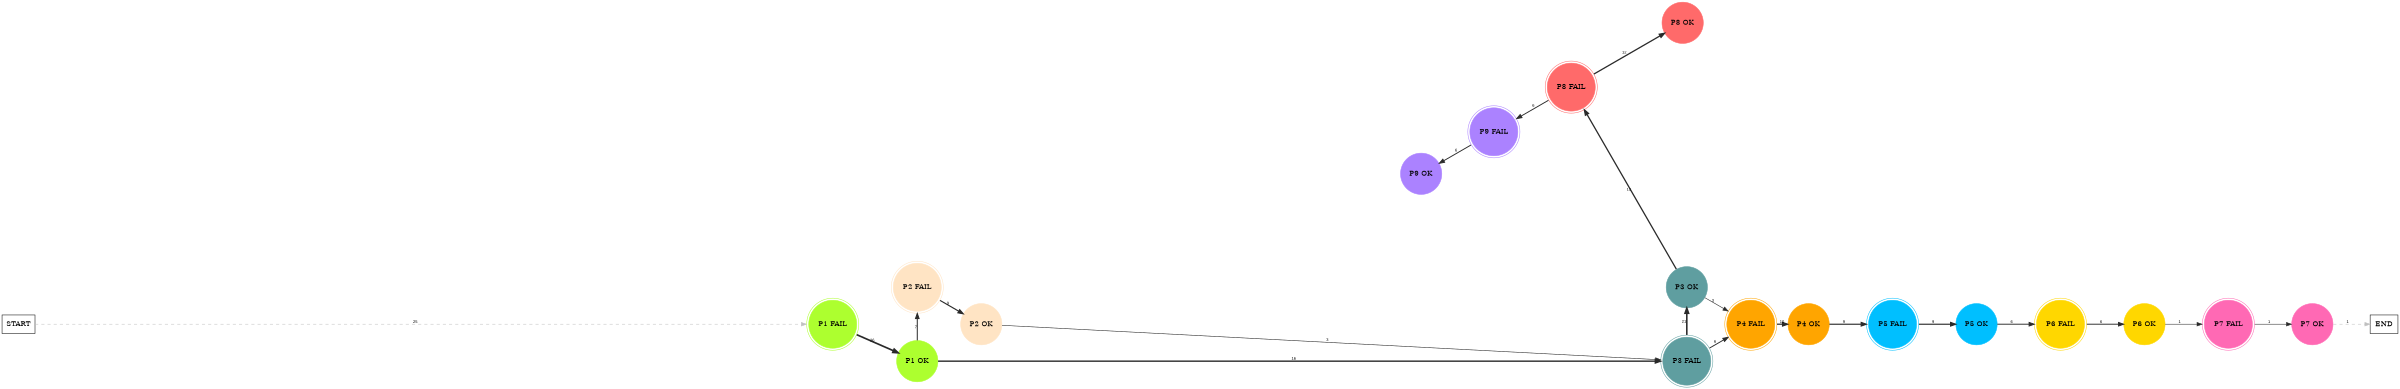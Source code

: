 digraph graphname {
	dpi = 150
	size="16,11!";
	margin = 0;
layout=circo;
"P1 FAIL" [shape=circle, color=greenyellow, peripheries=2, style=filled]"P1 OK" [shape=circle, color=greenyellow, style=filled]"P2 FAIL" [shape=circle, color=bisque, peripheries=2, style=filled]"P2 OK" [shape=circle, color=bisque, style=filled]"P3 FAIL" [shape=circle, color=cadetblue, peripheries=2, style=filled]"P3 OK" [shape=circle, color=cadetblue, style=filled]"P4 FAIL" [shape=circle, color=orange, peripheries=2, style=filled]"P4 OK" [shape=circle, color=orange, style=filled]"P5 FAIL" [shape=circle, color=deepskyblue, peripheries=2, style=filled]"P5 OK" [shape=circle, color=deepskyblue, style=filled]"P8 FAIL" [shape=circle, color=indianred1, peripheries=2, style=filled]"P8 OK" [shape=circle, color=indianred1, style=filled]"P9 FAIL" [shape=circle, color=mediumpurple1, peripheries=2, style=filled]"P9 OK" [shape=circle, color=mediumpurple1, style=filled]"P6 FAIL" [shape=circle, color=gold, peripheries=2, style=filled]"P6 OK" [shape=circle, color=gold, style=filled]"P7 FAIL" [shape=circle, color=hotpink, peripheries=2, style=filled]"P7 OK" [shape=circle, color=hotpink, style=filled]"START" [shape=box, fillcolor=white, style=filled, color=black]"END" [shape=box, fillcolor=white, style=filled, color=black]"P1 FAIL" -> "P1 OK" [ color=grey16 penwidth = "3.258096538021482"label ="26" labelfloat=false fontname="Arial" fontsize=8]
"P1 OK" -> "P2 FAIL" [ color=grey16 penwidth = "1.9459101490553132"label ="7" labelfloat=false fontname="Arial" fontsize=8]
"P1 OK" -> "P3 FAIL" [ color=grey16 penwidth = "2.772588722239781"label ="16" labelfloat=false fontname="Arial" fontsize=8]
"P2 FAIL" -> "P2 OK" [ color=grey16 penwidth = "2.1972245773362196"label ="9" labelfloat=false fontname="Arial" fontsize=8]
"P2 OK" -> "P3 FAIL" [ color=grey16 penwidth = "1.0986122886681098"label ="3" labelfloat=false fontname="Arial" fontsize=8]
"P3 FAIL" -> "P3 OK" [ color=grey16 penwidth = "3.044522437723423"label ="21" labelfloat=false fontname="Arial" fontsize=8]
"P3 FAIL" -> "P4 FAIL" [ color=grey16 penwidth = "1.791759469228055"label ="6" labelfloat=false fontname="Arial" fontsize=8]
"P3 OK" -> "P4 FAIL" [ color=grey16 penwidth = "1.0986122886681098"label ="3" labelfloat=false fontname="Arial" fontsize=8]
"P3 OK" -> "P8 FAIL" [ color=grey16 penwidth = "2.4849066497880004"label ="12" labelfloat=false fontname="Arial" fontsize=8]
"P4 FAIL" -> "P4 OK" [ color=grey16 penwidth = "2.302585092994046"label ="10" labelfloat=false fontname="Arial" fontsize=8]
"P4 OK" -> "P5 FAIL" [ color=grey16 penwidth = "2.1972245773362196"label ="9" labelfloat=false fontname="Arial" fontsize=8]
"P5 FAIL" -> "P5 OK" [ color=grey16 penwidth = "2.1972245773362196"label ="9" labelfloat=false fontname="Arial" fontsize=8]
"P5 OK" -> "P6 FAIL" [ color=grey16 penwidth = "1.791759469228055"label ="6" labelfloat=false fontname="Arial" fontsize=8]
"P8 FAIL" -> "P8 OK" [ color=grey16 penwidth = "2.4849066497880004"label ="12" labelfloat=false fontname="Arial" fontsize=8]
"P8 FAIL" -> "P9 FAIL" [ color=grey16 penwidth = "1.791759469228055"label ="6" labelfloat=false fontname="Arial" fontsize=8]
"P9 FAIL" -> "P9 OK" [ color=grey16 penwidth = "1.791759469228055"label ="6" labelfloat=false fontname="Arial" fontsize=8]
"P6 FAIL" -> "P6 OK" [ color=grey16 penwidth = "1.791759469228055"label ="6" labelfloat=false fontname="Arial" fontsize=8]
"P6 OK" -> "P7 FAIL" [ color=grey16 penwidth = "1"label ="1" labelfloat=false fontname="Arial" fontsize=8]
"P7 FAIL" -> "P7 OK" [ color=grey16 penwidth = "1"label ="1" labelfloat=false fontname="Arial" fontsize=8]
"P7 OK" -> "END" [ style = dashed color=grey label ="1" labelfloat=false fontname="Arial" fontsize=8]
"START" -> "P1 FAIL" [ style = dashed color=grey label ="25" labelfloat=false fontname="Arial" fontsize=8]
}